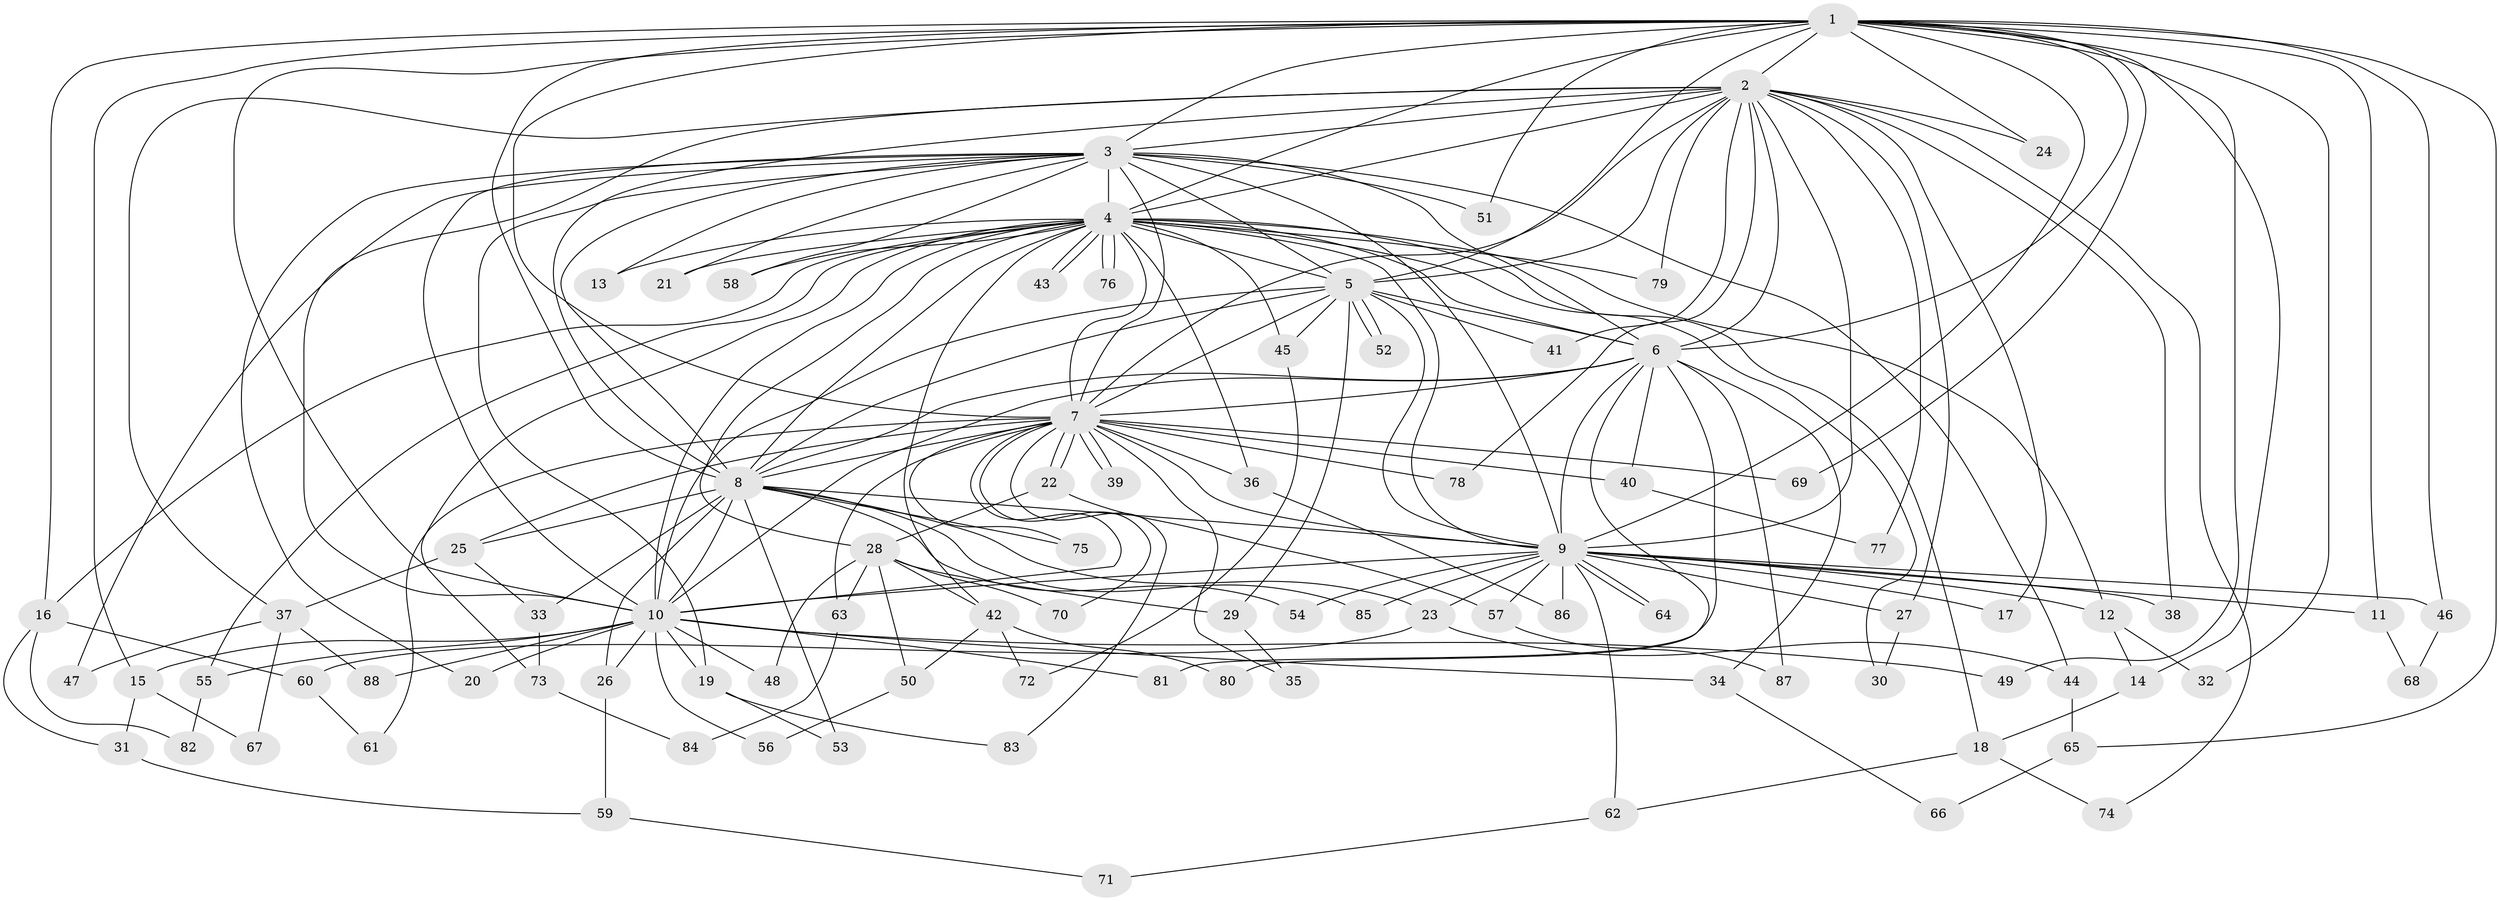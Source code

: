 // coarse degree distribution, {24: 0.014492753623188406, 16: 0.014492753623188406, 31: 0.014492753623188406, 9: 0.028985507246376812, 11: 0.014492753623188406, 32: 0.014492753623188406, 19: 0.014492753623188406, 3: 0.2463768115942029, 5: 0.057971014492753624, 2: 0.4782608695652174, 4: 0.07246376811594203, 7: 0.014492753623188406, 1: 0.014492753623188406}
// Generated by graph-tools (version 1.1) at 2025/41/03/06/25 10:41:33]
// undirected, 88 vertices, 201 edges
graph export_dot {
graph [start="1"]
  node [color=gray90,style=filled];
  1;
  2;
  3;
  4;
  5;
  6;
  7;
  8;
  9;
  10;
  11;
  12;
  13;
  14;
  15;
  16;
  17;
  18;
  19;
  20;
  21;
  22;
  23;
  24;
  25;
  26;
  27;
  28;
  29;
  30;
  31;
  32;
  33;
  34;
  35;
  36;
  37;
  38;
  39;
  40;
  41;
  42;
  43;
  44;
  45;
  46;
  47;
  48;
  49;
  50;
  51;
  52;
  53;
  54;
  55;
  56;
  57;
  58;
  59;
  60;
  61;
  62;
  63;
  64;
  65;
  66;
  67;
  68;
  69;
  70;
  71;
  72;
  73;
  74;
  75;
  76;
  77;
  78;
  79;
  80;
  81;
  82;
  83;
  84;
  85;
  86;
  87;
  88;
  1 -- 2;
  1 -- 3;
  1 -- 4;
  1 -- 5;
  1 -- 6;
  1 -- 7;
  1 -- 8;
  1 -- 9;
  1 -- 10;
  1 -- 11;
  1 -- 14;
  1 -- 15;
  1 -- 16;
  1 -- 24;
  1 -- 32;
  1 -- 46;
  1 -- 49;
  1 -- 51;
  1 -- 65;
  1 -- 69;
  2 -- 3;
  2 -- 4;
  2 -- 5;
  2 -- 6;
  2 -- 7;
  2 -- 8;
  2 -- 9;
  2 -- 10;
  2 -- 17;
  2 -- 24;
  2 -- 27;
  2 -- 37;
  2 -- 38;
  2 -- 41;
  2 -- 74;
  2 -- 77;
  2 -- 78;
  2 -- 79;
  3 -- 4;
  3 -- 5;
  3 -- 6;
  3 -- 7;
  3 -- 8;
  3 -- 9;
  3 -- 10;
  3 -- 13;
  3 -- 19;
  3 -- 20;
  3 -- 21;
  3 -- 44;
  3 -- 47;
  3 -- 51;
  3 -- 58;
  4 -- 5;
  4 -- 6;
  4 -- 7;
  4 -- 8;
  4 -- 9;
  4 -- 10;
  4 -- 12;
  4 -- 13;
  4 -- 16;
  4 -- 18;
  4 -- 21;
  4 -- 28;
  4 -- 30;
  4 -- 36;
  4 -- 42;
  4 -- 43;
  4 -- 43;
  4 -- 45;
  4 -- 55;
  4 -- 58;
  4 -- 73;
  4 -- 76;
  4 -- 76;
  4 -- 79;
  5 -- 6;
  5 -- 7;
  5 -- 8;
  5 -- 9;
  5 -- 10;
  5 -- 29;
  5 -- 41;
  5 -- 45;
  5 -- 52;
  5 -- 52;
  6 -- 7;
  6 -- 8;
  6 -- 9;
  6 -- 10;
  6 -- 34;
  6 -- 40;
  6 -- 80;
  6 -- 81;
  6 -- 87;
  7 -- 8;
  7 -- 9;
  7 -- 10;
  7 -- 22;
  7 -- 22;
  7 -- 25;
  7 -- 35;
  7 -- 36;
  7 -- 39;
  7 -- 39;
  7 -- 40;
  7 -- 61;
  7 -- 63;
  7 -- 69;
  7 -- 70;
  7 -- 75;
  7 -- 78;
  7 -- 83;
  8 -- 9;
  8 -- 10;
  8 -- 23;
  8 -- 25;
  8 -- 26;
  8 -- 33;
  8 -- 53;
  8 -- 54;
  8 -- 75;
  8 -- 85;
  9 -- 10;
  9 -- 11;
  9 -- 12;
  9 -- 17;
  9 -- 23;
  9 -- 27;
  9 -- 38;
  9 -- 46;
  9 -- 54;
  9 -- 57;
  9 -- 62;
  9 -- 64;
  9 -- 64;
  9 -- 85;
  9 -- 86;
  10 -- 15;
  10 -- 19;
  10 -- 20;
  10 -- 26;
  10 -- 34;
  10 -- 48;
  10 -- 49;
  10 -- 55;
  10 -- 56;
  10 -- 81;
  10 -- 88;
  11 -- 68;
  12 -- 14;
  12 -- 32;
  14 -- 18;
  15 -- 31;
  15 -- 67;
  16 -- 31;
  16 -- 60;
  16 -- 82;
  18 -- 62;
  18 -- 74;
  19 -- 53;
  19 -- 83;
  22 -- 28;
  22 -- 57;
  23 -- 44;
  23 -- 60;
  25 -- 33;
  25 -- 37;
  26 -- 59;
  27 -- 30;
  28 -- 29;
  28 -- 42;
  28 -- 48;
  28 -- 50;
  28 -- 63;
  28 -- 70;
  29 -- 35;
  31 -- 59;
  33 -- 73;
  34 -- 66;
  36 -- 86;
  37 -- 47;
  37 -- 67;
  37 -- 88;
  40 -- 77;
  42 -- 50;
  42 -- 72;
  42 -- 80;
  44 -- 65;
  45 -- 72;
  46 -- 68;
  50 -- 56;
  55 -- 82;
  57 -- 87;
  59 -- 71;
  60 -- 61;
  62 -- 71;
  63 -- 84;
  65 -- 66;
  73 -- 84;
}
